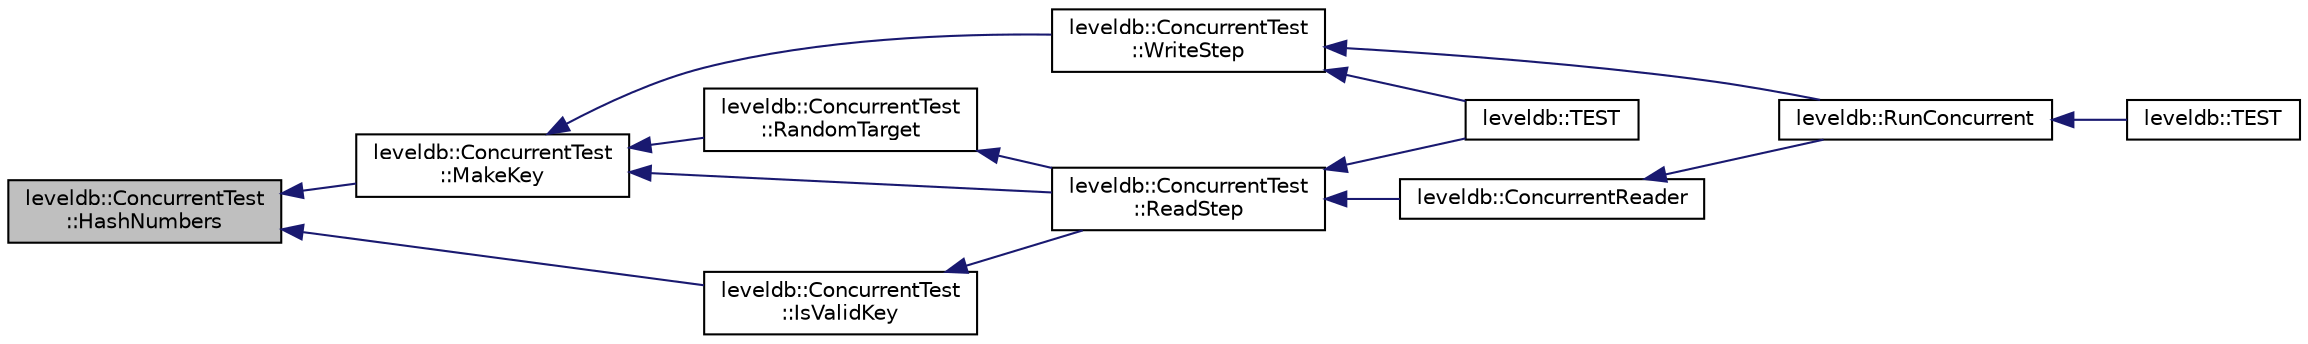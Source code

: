 digraph "leveldb::ConcurrentTest::HashNumbers"
{
  edge [fontname="Helvetica",fontsize="10",labelfontname="Helvetica",labelfontsize="10"];
  node [fontname="Helvetica",fontsize="10",shape=record];
  rankdir="LR";
  Node1 [label="leveldb::ConcurrentTest\l::HashNumbers",height=0.2,width=0.4,color="black", fillcolor="grey75", style="filled" fontcolor="black"];
  Node1 -> Node2 [dir="back",color="midnightblue",fontsize="10",style="solid",fontname="Helvetica"];
  Node2 [label="leveldb::ConcurrentTest\l::MakeKey",height=0.2,width=0.4,color="black", fillcolor="white", style="filled",URL="$classleveldb_1_1_concurrent_test.html#a34289dc46ae379b294f064d3adccb5a1"];
  Node2 -> Node3 [dir="back",color="midnightblue",fontsize="10",style="solid",fontname="Helvetica"];
  Node3 [label="leveldb::ConcurrentTest\l::RandomTarget",height=0.2,width=0.4,color="black", fillcolor="white", style="filled",URL="$classleveldb_1_1_concurrent_test.html#a09cc30d1c5af529ed234721f0f9f86a0"];
  Node3 -> Node4 [dir="back",color="midnightblue",fontsize="10",style="solid",fontname="Helvetica"];
  Node4 [label="leveldb::ConcurrentTest\l::ReadStep",height=0.2,width=0.4,color="black", fillcolor="white", style="filled",URL="$classleveldb_1_1_concurrent_test.html#a9dcaf11ec747ad37150526f891627c50"];
  Node4 -> Node5 [dir="back",color="midnightblue",fontsize="10",style="solid",fontname="Helvetica"];
  Node5 [label="leveldb::TEST",height=0.2,width=0.4,color="black", fillcolor="white", style="filled",URL="$namespaceleveldb.html#a7a43c7e5a10488ca82072e3cc871fcb2"];
  Node4 -> Node6 [dir="back",color="midnightblue",fontsize="10",style="solid",fontname="Helvetica"];
  Node6 [label="leveldb::ConcurrentReader",height=0.2,width=0.4,color="black", fillcolor="white", style="filled",URL="$namespaceleveldb.html#a3b35abcf0dac45639f63dbe6b56a60f8"];
  Node6 -> Node7 [dir="back",color="midnightblue",fontsize="10",style="solid",fontname="Helvetica"];
  Node7 [label="leveldb::RunConcurrent",height=0.2,width=0.4,color="black", fillcolor="white", style="filled",URL="$namespaceleveldb.html#a46451103024ca345fc73c3a6126b5b48"];
  Node7 -> Node8 [dir="back",color="midnightblue",fontsize="10",style="solid",fontname="Helvetica"];
  Node8 [label="leveldb::TEST",height=0.2,width=0.4,color="black", fillcolor="white", style="filled",URL="$namespaceleveldb.html#a1997f90d2777db110a06646c9a3c7ba2"];
  Node2 -> Node9 [dir="back",color="midnightblue",fontsize="10",style="solid",fontname="Helvetica"];
  Node9 [label="leveldb::ConcurrentTest\l::WriteStep",height=0.2,width=0.4,color="black", fillcolor="white", style="filled",URL="$classleveldb_1_1_concurrent_test.html#a43dc8afb9124c364d6e97dc3d421131f"];
  Node9 -> Node5 [dir="back",color="midnightblue",fontsize="10",style="solid",fontname="Helvetica"];
  Node9 -> Node7 [dir="back",color="midnightblue",fontsize="10",style="solid",fontname="Helvetica"];
  Node2 -> Node4 [dir="back",color="midnightblue",fontsize="10",style="solid",fontname="Helvetica"];
  Node1 -> Node10 [dir="back",color="midnightblue",fontsize="10",style="solid",fontname="Helvetica"];
  Node10 [label="leveldb::ConcurrentTest\l::IsValidKey",height=0.2,width=0.4,color="black", fillcolor="white", style="filled",URL="$classleveldb_1_1_concurrent_test.html#a85227fd5130383ebcea6e4a45a52d0ba"];
  Node10 -> Node4 [dir="back",color="midnightblue",fontsize="10",style="solid",fontname="Helvetica"];
}
